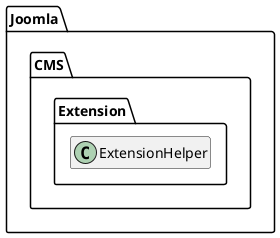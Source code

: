 @startuml
set namespaceSeparator \\
hide members
hide << alias >> circle

class Joomla\\CMS\\Extension\\ExtensionHelper
@enduml
